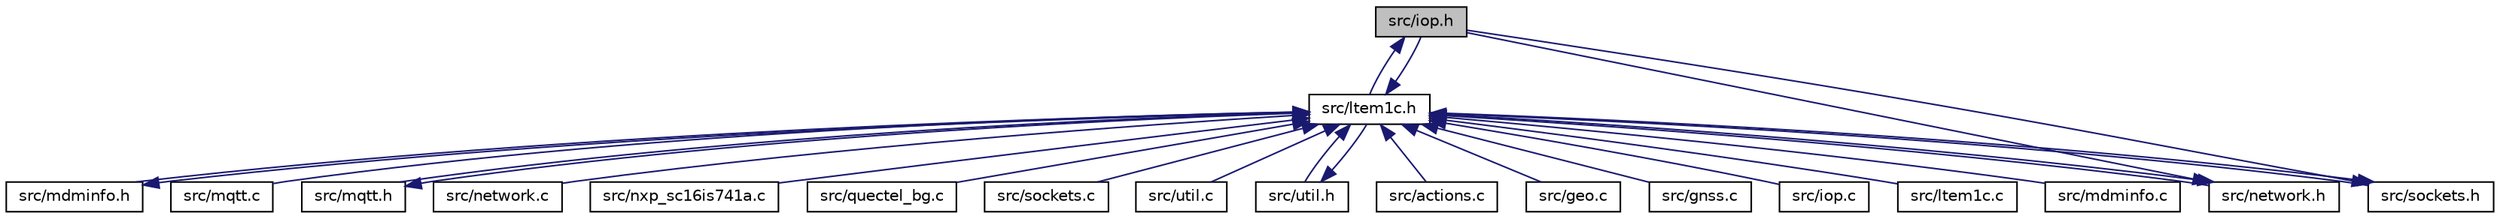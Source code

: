 digraph "src/iop.h"
{
 // LATEX_PDF_SIZE
  edge [fontname="Helvetica",fontsize="10",labelfontname="Helvetica",labelfontsize="10"];
  node [fontname="Helvetica",fontsize="10",shape=record];
  Node1 [label="src/iop.h",height=0.2,width=0.4,color="black", fillcolor="grey75", style="filled", fontcolor="black",tooltip=" "];
  Node1 -> Node2 [dir="back",color="midnightblue",fontsize="10",style="solid",fontname="Helvetica"];
  Node2 [label="src/ltem1c.h",height=0.2,width=0.4,color="black", fillcolor="white", style="filled",URL="$ltem1c_8h.html",tooltip=" "];
  Node2 -> Node3 [dir="back",color="midnightblue",fontsize="10",style="solid",fontname="Helvetica"];
  Node3 [label="src/actions.c",height=0.2,width=0.4,color="black", fillcolor="white", style="filled",URL="$actions_8c.html",tooltip=" "];
  Node2 -> Node4 [dir="back",color="midnightblue",fontsize="10",style="solid",fontname="Helvetica"];
  Node4 [label="src/geo.c",height=0.2,width=0.4,color="black", fillcolor="white", style="filled",URL="$geo_8c.html",tooltip=" "];
  Node2 -> Node5 [dir="back",color="midnightblue",fontsize="10",style="solid",fontname="Helvetica"];
  Node5 [label="src/gnss.c",height=0.2,width=0.4,color="black", fillcolor="white", style="filled",URL="$gnss_8c.html",tooltip=" "];
  Node2 -> Node6 [dir="back",color="midnightblue",fontsize="10",style="solid",fontname="Helvetica"];
  Node6 [label="src/iop.c",height=0.2,width=0.4,color="black", fillcolor="white", style="filled",URL="$iop_8c.html",tooltip=" "];
  Node2 -> Node1 [dir="back",color="midnightblue",fontsize="10",style="solid",fontname="Helvetica"];
  Node2 -> Node7 [dir="back",color="midnightblue",fontsize="10",style="solid",fontname="Helvetica"];
  Node7 [label="src/ltem1c.c",height=0.2,width=0.4,color="black", fillcolor="white", style="filled",URL="$ltem1c_8c.html",tooltip=" "];
  Node2 -> Node8 [dir="back",color="midnightblue",fontsize="10",style="solid",fontname="Helvetica"];
  Node8 [label="src/mdminfo.c",height=0.2,width=0.4,color="black", fillcolor="white", style="filled",URL="$mdminfo_8c.html",tooltip=" "];
  Node2 -> Node9 [dir="back",color="midnightblue",fontsize="10",style="solid",fontname="Helvetica"];
  Node9 [label="src/mdminfo.h",height=0.2,width=0.4,color="black", fillcolor="white", style="filled",URL="$mdminfo_8h.html",tooltip=" "];
  Node9 -> Node2 [dir="back",color="midnightblue",fontsize="10",style="solid",fontname="Helvetica"];
  Node2 -> Node10 [dir="back",color="midnightblue",fontsize="10",style="solid",fontname="Helvetica"];
  Node10 [label="src/mqtt.c",height=0.2,width=0.4,color="black", fillcolor="white", style="filled",URL="$mqtt_8c.html",tooltip=" "];
  Node2 -> Node11 [dir="back",color="midnightblue",fontsize="10",style="solid",fontname="Helvetica"];
  Node11 [label="src/mqtt.h",height=0.2,width=0.4,color="black", fillcolor="white", style="filled",URL="$mqtt_8h.html",tooltip=" "];
  Node11 -> Node2 [dir="back",color="midnightblue",fontsize="10",style="solid",fontname="Helvetica"];
  Node2 -> Node12 [dir="back",color="midnightblue",fontsize="10",style="solid",fontname="Helvetica"];
  Node12 [label="src/network.c",height=0.2,width=0.4,color="black", fillcolor="white", style="filled",URL="$network_8c.html",tooltip=" "];
  Node2 -> Node13 [dir="back",color="midnightblue",fontsize="10",style="solid",fontname="Helvetica"];
  Node13 [label="src/network.h",height=0.2,width=0.4,color="black", fillcolor="white", style="filled",URL="$network_8h.html",tooltip=" "];
  Node13 -> Node1 [dir="back",color="midnightblue",fontsize="10",style="solid",fontname="Helvetica"];
  Node13 -> Node2 [dir="back",color="midnightblue",fontsize="10",style="solid",fontname="Helvetica"];
  Node2 -> Node14 [dir="back",color="midnightblue",fontsize="10",style="solid",fontname="Helvetica"];
  Node14 [label="src/nxp_sc16is741a.c",height=0.2,width=0.4,color="black", fillcolor="white", style="filled",URL="$nxp__sc16is741a_8c.html",tooltip=" "];
  Node2 -> Node15 [dir="back",color="midnightblue",fontsize="10",style="solid",fontname="Helvetica"];
  Node15 [label="src/quectel_bg.c",height=0.2,width=0.4,color="black", fillcolor="white", style="filled",URL="$quectel__bg_8c.html",tooltip=" "];
  Node2 -> Node16 [dir="back",color="midnightblue",fontsize="10",style="solid",fontname="Helvetica"];
  Node16 [label="src/sockets.c",height=0.2,width=0.4,color="black", fillcolor="white", style="filled",URL="$sockets_8c.html",tooltip=" "];
  Node2 -> Node17 [dir="back",color="midnightblue",fontsize="10",style="solid",fontname="Helvetica"];
  Node17 [label="src/sockets.h",height=0.2,width=0.4,color="black", fillcolor="white", style="filled",URL="$sockets_8h.html",tooltip=" "];
  Node17 -> Node1 [dir="back",color="midnightblue",fontsize="10",style="solid",fontname="Helvetica"];
  Node17 -> Node2 [dir="back",color="midnightblue",fontsize="10",style="solid",fontname="Helvetica"];
  Node2 -> Node18 [dir="back",color="midnightblue",fontsize="10",style="solid",fontname="Helvetica"];
  Node18 [label="src/util.c",height=0.2,width=0.4,color="black", fillcolor="white", style="filled",URL="$util_8c.html",tooltip=" "];
  Node2 -> Node19 [dir="back",color="midnightblue",fontsize="10",style="solid",fontname="Helvetica"];
  Node19 [label="src/util.h",height=0.2,width=0.4,color="black", fillcolor="white", style="filled",URL="$util_8h.html",tooltip=" "];
  Node19 -> Node2 [dir="back",color="midnightblue",fontsize="10",style="solid",fontname="Helvetica"];
}
